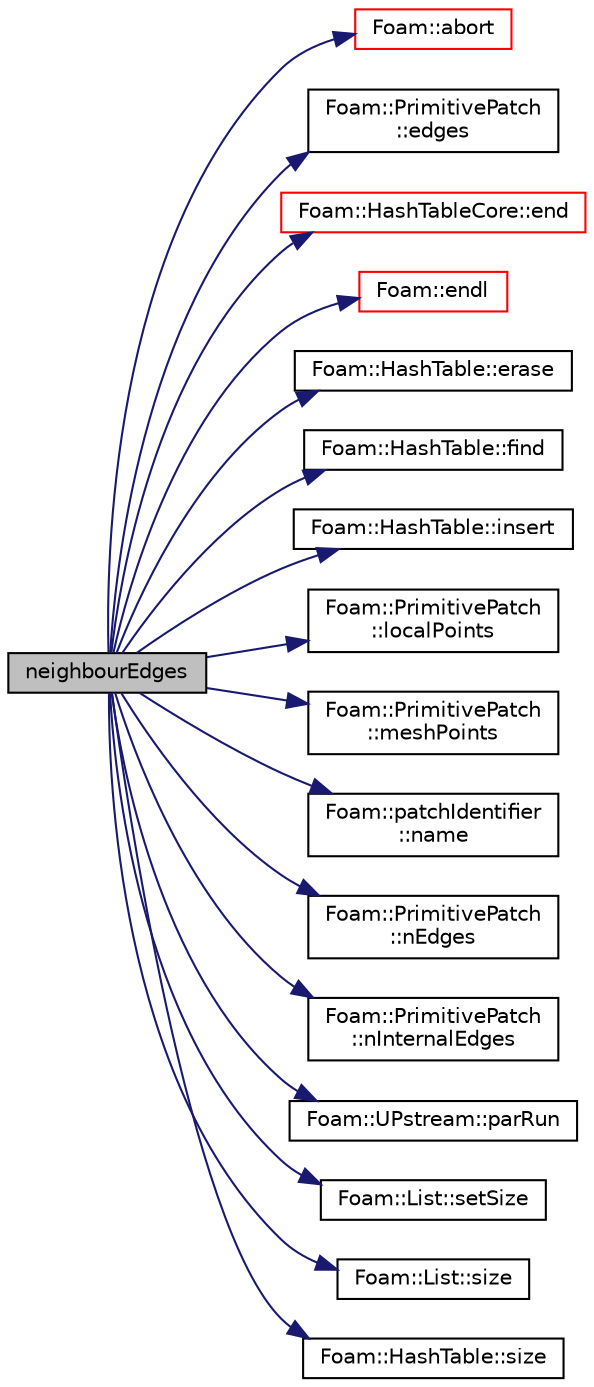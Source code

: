 digraph "neighbourEdges"
{
  bgcolor="transparent";
  edge [fontname="Helvetica",fontsize="10",labelfontname="Helvetica",labelfontsize="10"];
  node [fontname="Helvetica",fontsize="10",shape=record];
  rankdir="LR";
  Node2296 [label="neighbourEdges",height=0.2,width=0.4,color="black", fillcolor="grey75", style="filled", fontcolor="black"];
  Node2296 -> Node2297 [color="midnightblue",fontsize="10",style="solid",fontname="Helvetica"];
  Node2297 [label="Foam::abort",height=0.2,width=0.4,color="red",URL="$a21851.html#a447107a607d03e417307c203fa5fb44b"];
  Node2296 -> Node2342 [color="midnightblue",fontsize="10",style="solid",fontname="Helvetica"];
  Node2342 [label="Foam::PrimitivePatch\l::edges",height=0.2,width=0.4,color="black",URL="$a28693.html#a21d764179912ddda5c6f95193c289846",tooltip="Return list of edges, address into LOCAL point list. "];
  Node2296 -> Node2343 [color="midnightblue",fontsize="10",style="solid",fontname="Helvetica"];
  Node2343 [label="Foam::HashTableCore::end",height=0.2,width=0.4,color="red",URL="$a26849.html#a540580a296c0ff351686ceb4f27b6fe6",tooltip="iteratorEnd set to beyond the end of any HashTable "];
  Node2296 -> Node2304 [color="midnightblue",fontsize="10",style="solid",fontname="Helvetica"];
  Node2304 [label="Foam::endl",height=0.2,width=0.4,color="red",URL="$a21851.html#a2db8fe02a0d3909e9351bb4275b23ce4",tooltip="Add newline and flush stream. "];
  Node2296 -> Node2346 [color="midnightblue",fontsize="10",style="solid",fontname="Helvetica"];
  Node2346 [label="Foam::HashTable::erase",height=0.2,width=0.4,color="black",URL="$a26841.html#a12d8ea138d4886b42bc135cd082652c7",tooltip="Erase a hashedEntry specified by given iterator. "];
  Node2296 -> Node2347 [color="midnightblue",fontsize="10",style="solid",fontname="Helvetica"];
  Node2347 [label="Foam::HashTable::find",height=0.2,width=0.4,color="black",URL="$a26841.html#a76b2c74ebd9f33fa9f76261b027ffc11",tooltip="Find and return an iterator set at the hashedEntry. "];
  Node2296 -> Node2348 [color="midnightblue",fontsize="10",style="solid",fontname="Helvetica"];
  Node2348 [label="Foam::HashTable::insert",height=0.2,width=0.4,color="black",URL="$a26841.html#a5eee1e0e199ad59b9cb3916cd42156e0",tooltip="Insert a new hashedEntry. "];
  Node2296 -> Node2349 [color="midnightblue",fontsize="10",style="solid",fontname="Helvetica"];
  Node2349 [label="Foam::PrimitivePatch\l::localPoints",height=0.2,width=0.4,color="black",URL="$a28693.html#aca6c65ee2831bb6795149af7635640a2",tooltip="Return pointField of points in patch. "];
  Node2296 -> Node2350 [color="midnightblue",fontsize="10",style="solid",fontname="Helvetica"];
  Node2350 [label="Foam::PrimitivePatch\l::meshPoints",height=0.2,width=0.4,color="black",URL="$a28693.html#a52e3a457780fe74b31d39dc046bce1d8",tooltip="Return labelList of mesh points in patch. They are constructed. "];
  Node2296 -> Node2351 [color="midnightblue",fontsize="10",style="solid",fontname="Helvetica"];
  Node2351 [label="Foam::patchIdentifier\l::name",height=0.2,width=0.4,color="black",URL="$a28273.html#acc80e00a8ac919288fb55bd14cc88bf6",tooltip="Return name. "];
  Node2296 -> Node2352 [color="midnightblue",fontsize="10",style="solid",fontname="Helvetica"];
  Node2352 [label="Foam::PrimitivePatch\l::nEdges",height=0.2,width=0.4,color="black",URL="$a28693.html#a086513bcff1a3f1684e1a3879dd90deb",tooltip="Return number of edges in patch. "];
  Node2296 -> Node2353 [color="midnightblue",fontsize="10",style="solid",fontname="Helvetica"];
  Node2353 [label="Foam::PrimitivePatch\l::nInternalEdges",height=0.2,width=0.4,color="black",URL="$a28693.html#a2527d3d02270c4fdcf357d95079d5819",tooltip="Number of internal edges. "];
  Node2296 -> Node2323 [color="midnightblue",fontsize="10",style="solid",fontname="Helvetica"];
  Node2323 [label="Foam::UPstream::parRun",height=0.2,width=0.4,color="black",URL="$a27377.html#adbb27f04b5705440fb8b09f278059011",tooltip="Is this a parallel run? "];
  Node2296 -> Node2354 [color="midnightblue",fontsize="10",style="solid",fontname="Helvetica"];
  Node2354 [label="Foam::List::setSize",height=0.2,width=0.4,color="black",URL="$a26833.html#aedb985ffeaf1bdbfeccc2a8730405703",tooltip="Reset size of List. "];
  Node2296 -> Node2355 [color="midnightblue",fontsize="10",style="solid",fontname="Helvetica"];
  Node2355 [label="Foam::List::size",height=0.2,width=0.4,color="black",URL="$a26833.html#a8a5f6fa29bd4b500caf186f60245b384",tooltip="Override size to be inconsistent with allocated storage. "];
  Node2296 -> Node2356 [color="midnightblue",fontsize="10",style="solid",fontname="Helvetica"];
  Node2356 [label="Foam::HashTable::size",height=0.2,width=0.4,color="black",URL="$a26841.html#a47b3bf30da1eb3ab8076b5fbe00e0494",tooltip="Return number of elements in table. "];
}

